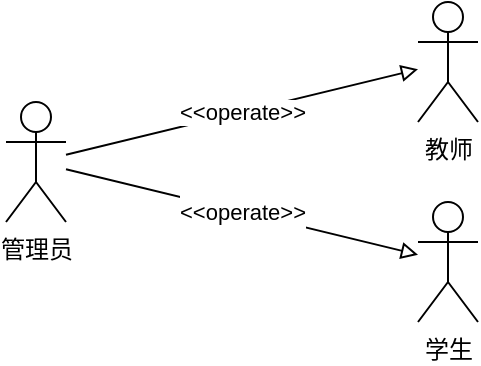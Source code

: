 <mxfile version="17.4.6" type="github">
  <diagram id="WR9EKpk0483bzXjOwZAH" name="第 1 页">
    <mxGraphModel dx="1422" dy="762" grid="1" gridSize="10" guides="1" tooltips="1" connect="1" arrows="1" fold="1" page="1" pageScale="1" pageWidth="827" pageHeight="1169" math="0" shadow="0">
      <root>
        <mxCell id="0" />
        <mxCell id="1" parent="0" />
        <mxCell id="wTssG9ojI0n9Z-d3Preo-3" value="&amp;lt;&amp;lt;operate&amp;gt;&amp;gt;" style="rounded=0;orthogonalLoop=1;jettySize=auto;html=1;endArrow=block;endFill=0;" edge="1" parent="1" source="R4tkwJN93uP0G5gPUMAn-1" target="wTssG9ojI0n9Z-d3Preo-1">
          <mxGeometry relative="1" as="geometry" />
        </mxCell>
        <mxCell id="wTssG9ojI0n9Z-d3Preo-5" value="&#xa;&#xa;&lt;span style=&quot;color: rgb(0, 0, 0); font-family: helvetica; font-size: 11px; font-style: normal; font-weight: 400; letter-spacing: normal; text-align: center; text-indent: 0px; text-transform: none; word-spacing: 0px; background-color: rgb(255, 255, 255); display: inline; float: none;&quot;&gt;&amp;lt;&amp;lt;operate&amp;gt;&amp;gt;&lt;/span&gt;&#xa;&#xa;" style="edgeStyle=none;rounded=0;orthogonalLoop=1;jettySize=auto;html=1;endArrow=block;endFill=0;" edge="1" parent="1" source="R4tkwJN93uP0G5gPUMAn-1" target="R4tkwJN93uP0G5gPUMAn-2">
          <mxGeometry relative="1" as="geometry" />
        </mxCell>
        <mxCell id="R4tkwJN93uP0G5gPUMAn-1" value="管理员" style="shape=umlActor;verticalLabelPosition=bottom;verticalAlign=top;html=1;outlineConnect=0;" parent="1" vertex="1">
          <mxGeometry x="244" y="230" width="30" height="60" as="geometry" />
        </mxCell>
        <mxCell id="R4tkwJN93uP0G5gPUMAn-2" value="学生" style="shape=umlActor;verticalLabelPosition=bottom;verticalAlign=top;html=1;outlineConnect=0;" parent="1" vertex="1">
          <mxGeometry x="450" y="280" width="30" height="60" as="geometry" />
        </mxCell>
        <mxCell id="wTssG9ojI0n9Z-d3Preo-1" value="教师" style="shape=umlActor;verticalLabelPosition=bottom;verticalAlign=top;html=1;outlineConnect=0;" vertex="1" parent="1">
          <mxGeometry x="450" y="180" width="30" height="60" as="geometry" />
        </mxCell>
      </root>
    </mxGraphModel>
  </diagram>
</mxfile>

